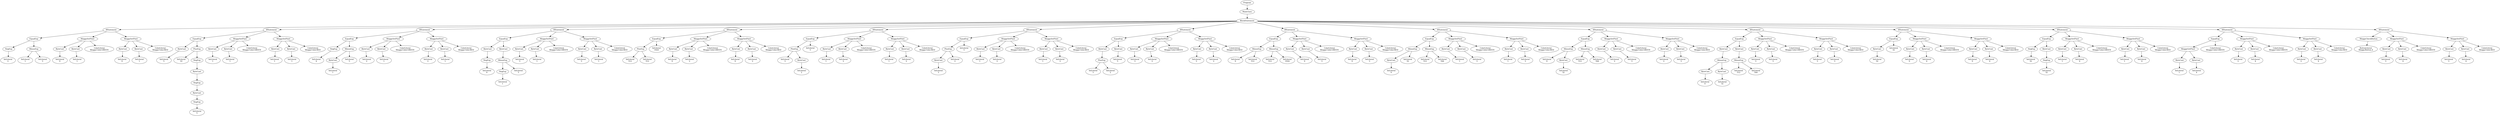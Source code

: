 digraph ASTGraph {
0 [ label="Program" ];
1 [ label="MainClass" ];
0 -> 1
2 [ label="BlockStatement" ];
1 -> 2
3 [ label="IfStatement" ];
2 -> 3
4 [ label="EqualExp" ];
3 -> 4
5 [ label="NegExp" ];
4 -> 5
6 [ label="IntLiteral\n2" ];
5 -> 6
7 [ label="MinusExp" ];
4 -> 7
8 [ label="IntLiteral\n1" ];
7 -> 8
9 [ label="IntLiteral\n3" ];
7 -> 9
10 [ label="MeggySetPixel" ];
3 -> 10
11 [ label="ByteCast" ];
10 -> 11
12 [ label="IntLiteral\n0" ];
11 -> 12
13 [ label="ByteCast" ];
10 -> 13
14 [ label="IntLiteral\n1" ];
13 -> 14
15 [ label="ColorLiteral\nMeggy.Color.GREEN" ];
10 -> 15
16 [ label="MeggySetPixel" ];
3 -> 16
17 [ label="ByteCast" ];
16 -> 17
18 [ label="IntLiteral\n0" ];
17 -> 18
19 [ label="ByteCast" ];
16 -> 19
20 [ label="IntLiteral\n1" ];
19 -> 20
21 [ label="ColorLiteral\nMeggy.Color.RED" ];
16 -> 21
22 [ label="IfStatement" ];
2 -> 22
23 [ label="EqualExp" ];
22 -> 23
24 [ label="ByteCast" ];
23 -> 24
25 [ label="IntLiteral\n5" ];
24 -> 25
26 [ label="PlusExp" ];
23 -> 26
27 [ label="IntLiteral\n10" ];
26 -> 27
28 [ label="NegExp" ];
26 -> 28
29 [ label="ByteCast" ];
28 -> 29
30 [ label="NegExp" ];
29 -> 30
31 [ label="ByteCast" ];
30 -> 31
32 [ label="NegExp" ];
31 -> 32
33 [ label="IntLiteral\n5" ];
32 -> 33
34 [ label="MeggySetPixel" ];
22 -> 34
35 [ label="ByteCast" ];
34 -> 35
36 [ label="IntLiteral\n1" ];
35 -> 36
37 [ label="ByteCast" ];
34 -> 37
38 [ label="IntLiteral\n1" ];
37 -> 38
39 [ label="ColorLiteral\nMeggy.Color.GREEN" ];
34 -> 39
40 [ label="MeggySetPixel" ];
22 -> 40
41 [ label="ByteCast" ];
40 -> 41
42 [ label="IntLiteral\n1" ];
41 -> 42
43 [ label="ByteCast" ];
40 -> 43
44 [ label="IntLiteral\n1" ];
43 -> 44
45 [ label="ColorLiteral\nMeggy.Color.RED" ];
40 -> 45
46 [ label="IfStatement" ];
2 -> 46
47 [ label="EqualExp" ];
46 -> 47
48 [ label="NegExp" ];
47 -> 48
49 [ label="IntLiteral\n4" ];
48 -> 49
50 [ label="MinusExp" ];
47 -> 50
51 [ label="ByteCast" ];
50 -> 51
52 [ label="IntLiteral\n1" ];
51 -> 52
53 [ label="IntLiteral\n5" ];
50 -> 53
54 [ label="MeggySetPixel" ];
46 -> 54
55 [ label="ByteCast" ];
54 -> 55
56 [ label="IntLiteral\n2" ];
55 -> 56
57 [ label="ByteCast" ];
54 -> 57
58 [ label="IntLiteral\n1" ];
57 -> 58
59 [ label="ColorLiteral\nMeggy.Color.GREEN" ];
54 -> 59
60 [ label="MeggySetPixel" ];
46 -> 60
61 [ label="ByteCast" ];
60 -> 61
62 [ label="IntLiteral\n2" ];
61 -> 62
63 [ label="ByteCast" ];
60 -> 63
64 [ label="IntLiteral\n1" ];
63 -> 64
65 [ label="ColorLiteral\nMeggy.Color.RED" ];
60 -> 65
66 [ label="IfStatement" ];
2 -> 66
67 [ label="EqualExp" ];
66 -> 67
68 [ label="ByteCast" ];
67 -> 68
69 [ label="NegExp" ];
68 -> 69
70 [ label="IntLiteral\n6" ];
69 -> 70
71 [ label="ByteCast" ];
67 -> 71
72 [ label="MinusExp" ];
71 -> 72
73 [ label="NegExp" ];
72 -> 73
74 [ label="IntLiteral\n1" ];
73 -> 74
75 [ label="IntLiteral\n5" ];
72 -> 75
76 [ label="MeggySetPixel" ];
66 -> 76
77 [ label="ByteCast" ];
76 -> 77
78 [ label="IntLiteral\n3" ];
77 -> 78
79 [ label="ByteCast" ];
76 -> 79
80 [ label="IntLiteral\n1" ];
79 -> 80
81 [ label="ColorLiteral\nMeggy.Color.GREEN" ];
76 -> 81
82 [ label="MeggySetPixel" ];
66 -> 82
83 [ label="ByteCast" ];
82 -> 83
84 [ label="IntLiteral\n3" ];
83 -> 84
85 [ label="ByteCast" ];
82 -> 85
86 [ label="IntLiteral\n1" ];
85 -> 86
87 [ label="ColorLiteral\nMeggy.Color.RED" ];
82 -> 87
88 [ label="IfStatement" ];
2 -> 88
89 [ label="EqualExp" ];
88 -> 89
90 [ label="PlusExp" ];
89 -> 90
91 [ label="IntLiteral\n512" ];
90 -> 91
92 [ label="IntLiteral\n512" ];
90 -> 92
93 [ label="IntLiteral\n1024" ];
89 -> 93
94 [ label="MeggySetPixel" ];
88 -> 94
95 [ label="ByteCast" ];
94 -> 95
96 [ label="IntLiteral\n0" ];
95 -> 96
97 [ label="ByteCast" ];
94 -> 97
98 [ label="IntLiteral\n2" ];
97 -> 98
99 [ label="ColorLiteral\nMeggy.Color.GREEN" ];
94 -> 99
100 [ label="MeggySetPixel" ];
88 -> 100
101 [ label="ByteCast" ];
100 -> 101
102 [ label="IntLiteral\n0" ];
101 -> 102
103 [ label="ByteCast" ];
100 -> 103
104 [ label="IntLiteral\n2" ];
103 -> 104
105 [ label="ColorLiteral\nMeggy.Color.RED" ];
100 -> 105
106 [ label="IfStatement" ];
2 -> 106
107 [ label="EqualExp" ];
106 -> 107
108 [ label="PlusExp" ];
107 -> 108
109 [ label="IntLiteral\n3" ];
108 -> 109
110 [ label="ByteCast" ];
108 -> 110
111 [ label="IntLiteral\n2" ];
110 -> 111
112 [ label="IntLiteral\n5" ];
107 -> 112
113 [ label="MeggySetPixel" ];
106 -> 113
114 [ label="ByteCast" ];
113 -> 114
115 [ label="IntLiteral\n1" ];
114 -> 115
116 [ label="ByteCast" ];
113 -> 116
117 [ label="IntLiteral\n2" ];
116 -> 117
118 [ label="ColorLiteral\nMeggy.Color.GREEN" ];
113 -> 118
119 [ label="MeggySetPixel" ];
106 -> 119
120 [ label="ByteCast" ];
119 -> 120
121 [ label="IntLiteral\n1" ];
120 -> 121
122 [ label="ByteCast" ];
119 -> 122
123 [ label="IntLiteral\n2" ];
122 -> 123
124 [ label="ColorLiteral\nMeggy.Color.RED" ];
119 -> 124
125 [ label="IfStatement" ];
2 -> 125
126 [ label="EqualExp" ];
125 -> 126
127 [ label="PlusExp" ];
126 -> 127
128 [ label="ByteCast" ];
127 -> 128
129 [ label="IntLiteral\n3" ];
128 -> 129
130 [ label="IntLiteral\n2" ];
127 -> 130
131 [ label="IntLiteral\n5" ];
126 -> 131
132 [ label="MeggySetPixel" ];
125 -> 132
133 [ label="ByteCast" ];
132 -> 133
134 [ label="IntLiteral\n1" ];
133 -> 134
135 [ label="ByteCast" ];
132 -> 135
136 [ label="IntLiteral\n2" ];
135 -> 136
137 [ label="ColorLiteral\nMeggy.Color.GREEN" ];
132 -> 137
138 [ label="MeggySetPixel" ];
125 -> 138
139 [ label="ByteCast" ];
138 -> 139
140 [ label="IntLiteral\n1" ];
139 -> 140
141 [ label="ByteCast" ];
138 -> 141
142 [ label="IntLiteral\n2" ];
141 -> 142
143 [ label="ColorLiteral\nMeggy.Color.RED" ];
138 -> 143
144 [ label="IfStatement" ];
2 -> 144
145 [ label="EqualExp" ];
144 -> 145
146 [ label="ByteCast" ];
145 -> 146
147 [ label="PlusExp" ];
146 -> 147
148 [ label="IntLiteral\n3" ];
147 -> 148
149 [ label="IntLiteral\n2" ];
147 -> 149
150 [ label="ByteCast" ];
145 -> 150
151 [ label="IntLiteral\n5" ];
150 -> 151
152 [ label="MeggySetPixel" ];
144 -> 152
153 [ label="ByteCast" ];
152 -> 153
154 [ label="IntLiteral\n3" ];
153 -> 154
155 [ label="ByteCast" ];
152 -> 155
156 [ label="IntLiteral\n2" ];
155 -> 156
157 [ label="ColorLiteral\nMeggy.Color.GREEN" ];
152 -> 157
158 [ label="MeggySetPixel" ];
144 -> 158
159 [ label="ByteCast" ];
158 -> 159
160 [ label="IntLiteral\n3" ];
159 -> 160
161 [ label="ByteCast" ];
158 -> 161
162 [ label="IntLiteral\n2" ];
161 -> 162
163 [ label="ColorLiteral\nMeggy.Color.RED" ];
158 -> 163
164 [ label="IfStatement" ];
2 -> 164
165 [ label="EqualExp" ];
164 -> 165
166 [ label="MinusExp" ];
165 -> 166
167 [ label="IntLiteral\n0" ];
166 -> 167
168 [ label="IntLiteral\n512" ];
166 -> 168
169 [ label="MinusExp" ];
165 -> 169
170 [ label="IntLiteral\n512" ];
169 -> 170
171 [ label="IntLiteral\n1024" ];
169 -> 171
172 [ label="MeggySetPixel" ];
164 -> 172
173 [ label="ByteCast" ];
172 -> 173
174 [ label="IntLiteral\n0" ];
173 -> 174
175 [ label="ByteCast" ];
172 -> 175
176 [ label="IntLiteral\n3" ];
175 -> 176
177 [ label="ColorLiteral\nMeggy.Color.GREEN" ];
172 -> 177
178 [ label="MeggySetPixel" ];
164 -> 178
179 [ label="ByteCast" ];
178 -> 179
180 [ label="IntLiteral\n0" ];
179 -> 180
181 [ label="ByteCast" ];
178 -> 181
182 [ label="IntLiteral\n3" ];
181 -> 182
183 [ label="ColorLiteral\nMeggy.Color.RED" ];
178 -> 183
184 [ label="IfStatement" ];
2 -> 184
185 [ label="EqualExp" ];
184 -> 185
186 [ label="MinusExp" ];
185 -> 186
187 [ label="ByteCast" ];
186 -> 187
188 [ label="IntLiteral\n0" ];
187 -> 188
189 [ label="IntLiteral\n32" ];
186 -> 189
190 [ label="MinusExp" ];
185 -> 190
191 [ label="IntLiteral\n512" ];
190 -> 191
192 [ label="IntLiteral\n544" ];
190 -> 192
193 [ label="MeggySetPixel" ];
184 -> 193
194 [ label="ByteCast" ];
193 -> 194
195 [ label="IntLiteral\n1" ];
194 -> 195
196 [ label="ByteCast" ];
193 -> 196
197 [ label="IntLiteral\n3" ];
196 -> 197
198 [ label="ColorLiteral\nMeggy.Color.GREEN" ];
193 -> 198
199 [ label="MeggySetPixel" ];
184 -> 199
200 [ label="ByteCast" ];
199 -> 200
201 [ label="IntLiteral\n1" ];
200 -> 201
202 [ label="ByteCast" ];
199 -> 202
203 [ label="IntLiteral\n3" ];
202 -> 203
204 [ label="ColorLiteral\nMeggy.Color.RED" ];
199 -> 204
205 [ label="IfStatement" ];
2 -> 205
206 [ label="EqualExp" ];
205 -> 206
207 [ label="MinusExp" ];
206 -> 207
208 [ label="IntLiteral\n0" ];
207 -> 208
209 [ label="ByteCast" ];
207 -> 209
210 [ label="IntLiteral\n32" ];
209 -> 210
211 [ label="MinusExp" ];
206 -> 211
212 [ label="IntLiteral\n512" ];
211 -> 212
213 [ label="IntLiteral\n544" ];
211 -> 213
214 [ label="MeggySetPixel" ];
205 -> 214
215 [ label="ByteCast" ];
214 -> 215
216 [ label="IntLiteral\n2" ];
215 -> 216
217 [ label="ByteCast" ];
214 -> 217
218 [ label="IntLiteral\n3" ];
217 -> 218
219 [ label="ColorLiteral\nMeggy.Color.GREEN" ];
214 -> 219
220 [ label="MeggySetPixel" ];
205 -> 220
221 [ label="ByteCast" ];
220 -> 221
222 [ label="IntLiteral\n2" ];
221 -> 222
223 [ label="ByteCast" ];
220 -> 223
224 [ label="IntLiteral\n3" ];
223 -> 224
225 [ label="ColorLiteral\nMeggy.Color.RED" ];
220 -> 225
226 [ label="IfStatement" ];
2 -> 226
227 [ label="EqualExp" ];
226 -> 227
228 [ label="ByteCast" ];
227 -> 228
229 [ label="MinusExp" ];
228 -> 229
230 [ label="ByteCast" ];
229 -> 230
231 [ label="IntLiteral\n0" ];
230 -> 231
232 [ label="ByteCast" ];
229 -> 232
233 [ label="IntLiteral\n32" ];
232 -> 233
234 [ label="ByteCast" ];
227 -> 234
235 [ label="MinusExp" ];
234 -> 235
236 [ label="IntLiteral\n512" ];
235 -> 236
237 [ label="IntLiteral\n544" ];
235 -> 237
238 [ label="MeggySetPixel" ];
226 -> 238
239 [ label="ByteCast" ];
238 -> 239
240 [ label="IntLiteral\n3" ];
239 -> 240
241 [ label="ByteCast" ];
238 -> 241
242 [ label="IntLiteral\n3" ];
241 -> 242
243 [ label="ColorLiteral\nMeggy.Color.GREEN" ];
238 -> 243
244 [ label="MeggySetPixel" ];
226 -> 244
245 [ label="ByteCast" ];
244 -> 245
246 [ label="IntLiteral\n3" ];
245 -> 246
247 [ label="ByteCast" ];
244 -> 247
248 [ label="IntLiteral\n3" ];
247 -> 248
249 [ label="ColorLiteral\nMeggy.Color.RED" ];
244 -> 249
250 [ label="IfStatement" ];
2 -> 250
251 [ label="EqualExp" ];
250 -> 251
252 [ label="ByteCast" ];
251 -> 252
253 [ label="IntLiteral\n32" ];
252 -> 253
254 [ label="IntLiteral\n32" ];
251 -> 254
255 [ label="MeggySetPixel" ];
250 -> 255
256 [ label="ByteCast" ];
255 -> 256
257 [ label="IntLiteral\n0" ];
256 -> 257
258 [ label="ByteCast" ];
255 -> 258
259 [ label="IntLiteral\n4" ];
258 -> 259
260 [ label="ColorLiteral\nMeggy.Color.GREEN" ];
255 -> 260
261 [ label="MeggySetPixel" ];
250 -> 261
262 [ label="ByteCast" ];
261 -> 262
263 [ label="IntLiteral\n0" ];
262 -> 263
264 [ label="ByteCast" ];
261 -> 264
265 [ label="IntLiteral\n4" ];
264 -> 265
266 [ label="ColorLiteral\nMeggy.Color.RED" ];
261 -> 266
267 [ label="IfStatement" ];
2 -> 267
268 [ label="EqualExp" ];
267 -> 268
269 [ label="NegExp" ];
268 -> 269
270 [ label="IntLiteral\n32" ];
269 -> 270
271 [ label="ByteCast" ];
268 -> 271
272 [ label="NegExp" ];
271 -> 272
273 [ label="IntLiteral\n32" ];
272 -> 273
274 [ label="MeggySetPixel" ];
267 -> 274
275 [ label="ByteCast" ];
274 -> 275
276 [ label="IntLiteral\n1" ];
275 -> 276
277 [ label="ByteCast" ];
274 -> 277
278 [ label="IntLiteral\n4" ];
277 -> 278
279 [ label="ColorLiteral\nMeggy.Color.GREEN" ];
274 -> 279
280 [ label="MeggySetPixel" ];
267 -> 280
281 [ label="ByteCast" ];
280 -> 281
282 [ label="IntLiteral\n1" ];
281 -> 282
283 [ label="ByteCast" ];
280 -> 283
284 [ label="IntLiteral\n4" ];
283 -> 284
285 [ label="ColorLiteral\nMeggy.Color.RED" ];
280 -> 285
286 [ label="IfStatement" ];
2 -> 286
287 [ label="EqualExp" ];
286 -> 287
288 [ label="MeggyGetPixel" ];
287 -> 288
289 [ label="ByteCast" ];
288 -> 289
290 [ label="IntLiteral\n1" ];
289 -> 290
291 [ label="ByteCast" ];
288 -> 291
292 [ label="IntLiteral\n4" ];
291 -> 292
293 [ label="ColorLiteral\nMeggy.Color.GREEN" ];
287 -> 293
294 [ label="MeggySetPixel" ];
286 -> 294
295 [ label="ByteCast" ];
294 -> 295
296 [ label="IntLiteral\n2" ];
295 -> 296
297 [ label="ByteCast" ];
294 -> 297
298 [ label="IntLiteral\n4" ];
297 -> 298
299 [ label="ColorLiteral\nMeggy.Color.GREEN" ];
294 -> 299
300 [ label="MeggySetPixel" ];
286 -> 300
301 [ label="ByteCast" ];
300 -> 301
302 [ label="IntLiteral\n2" ];
301 -> 302
303 [ label="ByteCast" ];
300 -> 303
304 [ label="IntLiteral\n4" ];
303 -> 304
305 [ label="ColorLiteral\nMeggy.Color.RED" ];
300 -> 305
306 [ label="IfStatement" ];
2 -> 306
307 [ label="MeggyCheckButton" ];
306 -> 307
308 [ label="ButtonLiteral\nMeggy.Button.A" ];
307 -> 308
309 [ label="MeggySetPixel" ];
306 -> 309
310 [ label="ByteCast" ];
309 -> 310
311 [ label="IntLiteral\n3" ];
310 -> 311
312 [ label="ByteCast" ];
309 -> 312
313 [ label="IntLiteral\n4" ];
312 -> 313
314 [ label="ColorLiteral\nMeggy.Color.GREEN" ];
309 -> 314
315 [ label="MeggySetPixel" ];
306 -> 315
316 [ label="ByteCast" ];
315 -> 316
317 [ label="IntLiteral\n3" ];
316 -> 317
318 [ label="ByteCast" ];
315 -> 318
319 [ label="IntLiteral\n4" ];
318 -> 319
320 [ label="ColorLiteral\nMeggy.Color.RED" ];
315 -> 320
}
